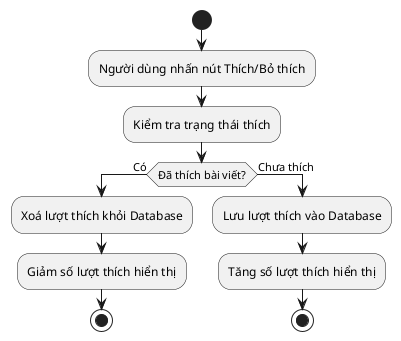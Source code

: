 @startuml
start
:Người dùng nhấn nút Thích/Bỏ thích;
:Kiểm tra trạng thái thích;
if (Đã thích bài viết?) then (Có)
    :Xoá lượt thích khỏi Database;
    :Giảm số lượt thích hiển thị;
    stop
else (Chưa thích)
    :Lưu lượt thích vào Database;
    :Tăng số lượt thích hiển thị;
    stop
endif
@enduml
